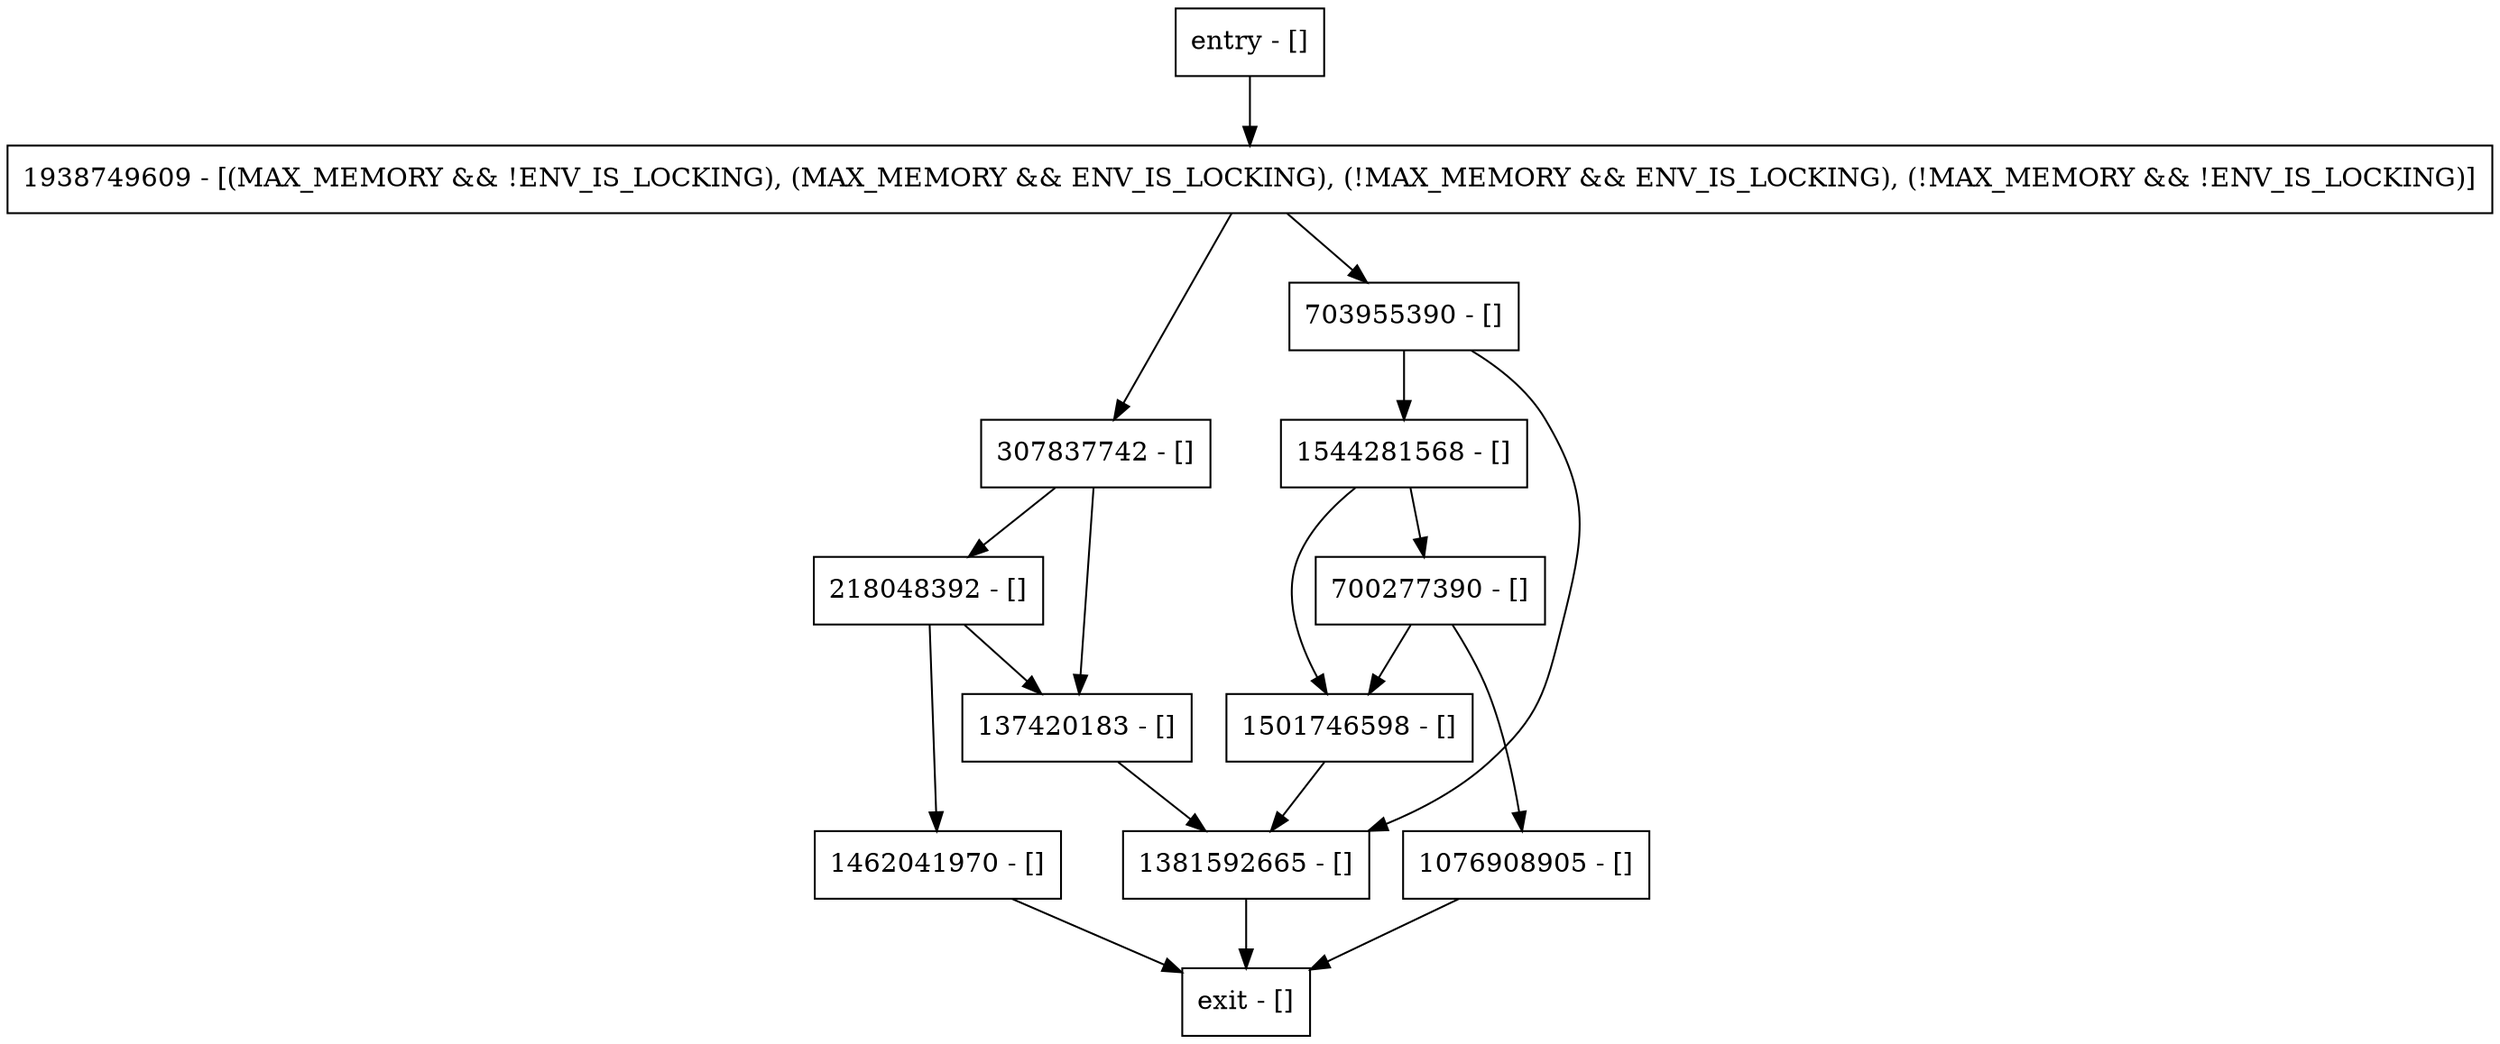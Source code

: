 digraph getOperationRepContext {
node [shape=record];
218048392 [label="218048392 - []"];
700277390 [label="700277390 - []"];
1938749609 [label="1938749609 - [(MAX_MEMORY && !ENV_IS_LOCKING), (MAX_MEMORY && ENV_IS_LOCKING), (!MAX_MEMORY && ENV_IS_LOCKING), (!MAX_MEMORY && !ENV_IS_LOCKING)]"];
1544281568 [label="1544281568 - []"];
1462041970 [label="1462041970 - []"];
1076908905 [label="1076908905 - []"];
1381592665 [label="1381592665 - []"];
137420183 [label="137420183 - []"];
entry [label="entry - []"];
exit [label="exit - []"];
1501746598 [label="1501746598 - []"];
703955390 [label="703955390 - []"];
307837742 [label="307837742 - []"];
entry;
exit;
218048392 -> 137420183;
218048392 -> 1462041970;
700277390 -> 1501746598;
700277390 -> 1076908905;
1938749609 -> 703955390;
1938749609 -> 307837742;
1544281568 -> 1501746598;
1544281568 -> 700277390;
1462041970 -> exit;
1076908905 -> exit;
1381592665 -> exit;
137420183 -> 1381592665;
entry -> 1938749609;
1501746598 -> 1381592665;
703955390 -> 1544281568;
703955390 -> 1381592665;
307837742 -> 137420183;
307837742 -> 218048392;
}
